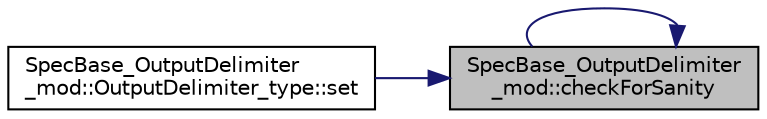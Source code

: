 digraph "SpecBase_OutputDelimiter_mod::checkForSanity"
{
 // LATEX_PDF_SIZE
  edge [fontname="Helvetica",fontsize="10",labelfontname="Helvetica",labelfontsize="10"];
  node [fontname="Helvetica",fontsize="10",shape=record];
  rankdir="RL";
  Node1 [label="SpecBase_OutputDelimiter\l_mod::checkForSanity",height=0.2,width=0.4,color="black", fillcolor="grey75", style="filled", fontcolor="black",tooltip=" "];
  Node1 -> Node1 [dir="back",color="midnightblue",fontsize="10",style="solid",fontname="Helvetica"];
  Node1 -> Node2 [dir="back",color="midnightblue",fontsize="10",style="solid",fontname="Helvetica"];
  Node2 [label="SpecBase_OutputDelimiter\l_mod::OutputDelimiter_type::set",height=0.2,width=0.4,color="black", fillcolor="white", style="filled",URL="$structSpecBase__OutputDelimiter__mod_1_1OutputDelimiter__type.html#a1adce8c7f6e8bc181bba26504f289578",tooltip=" "];
}
